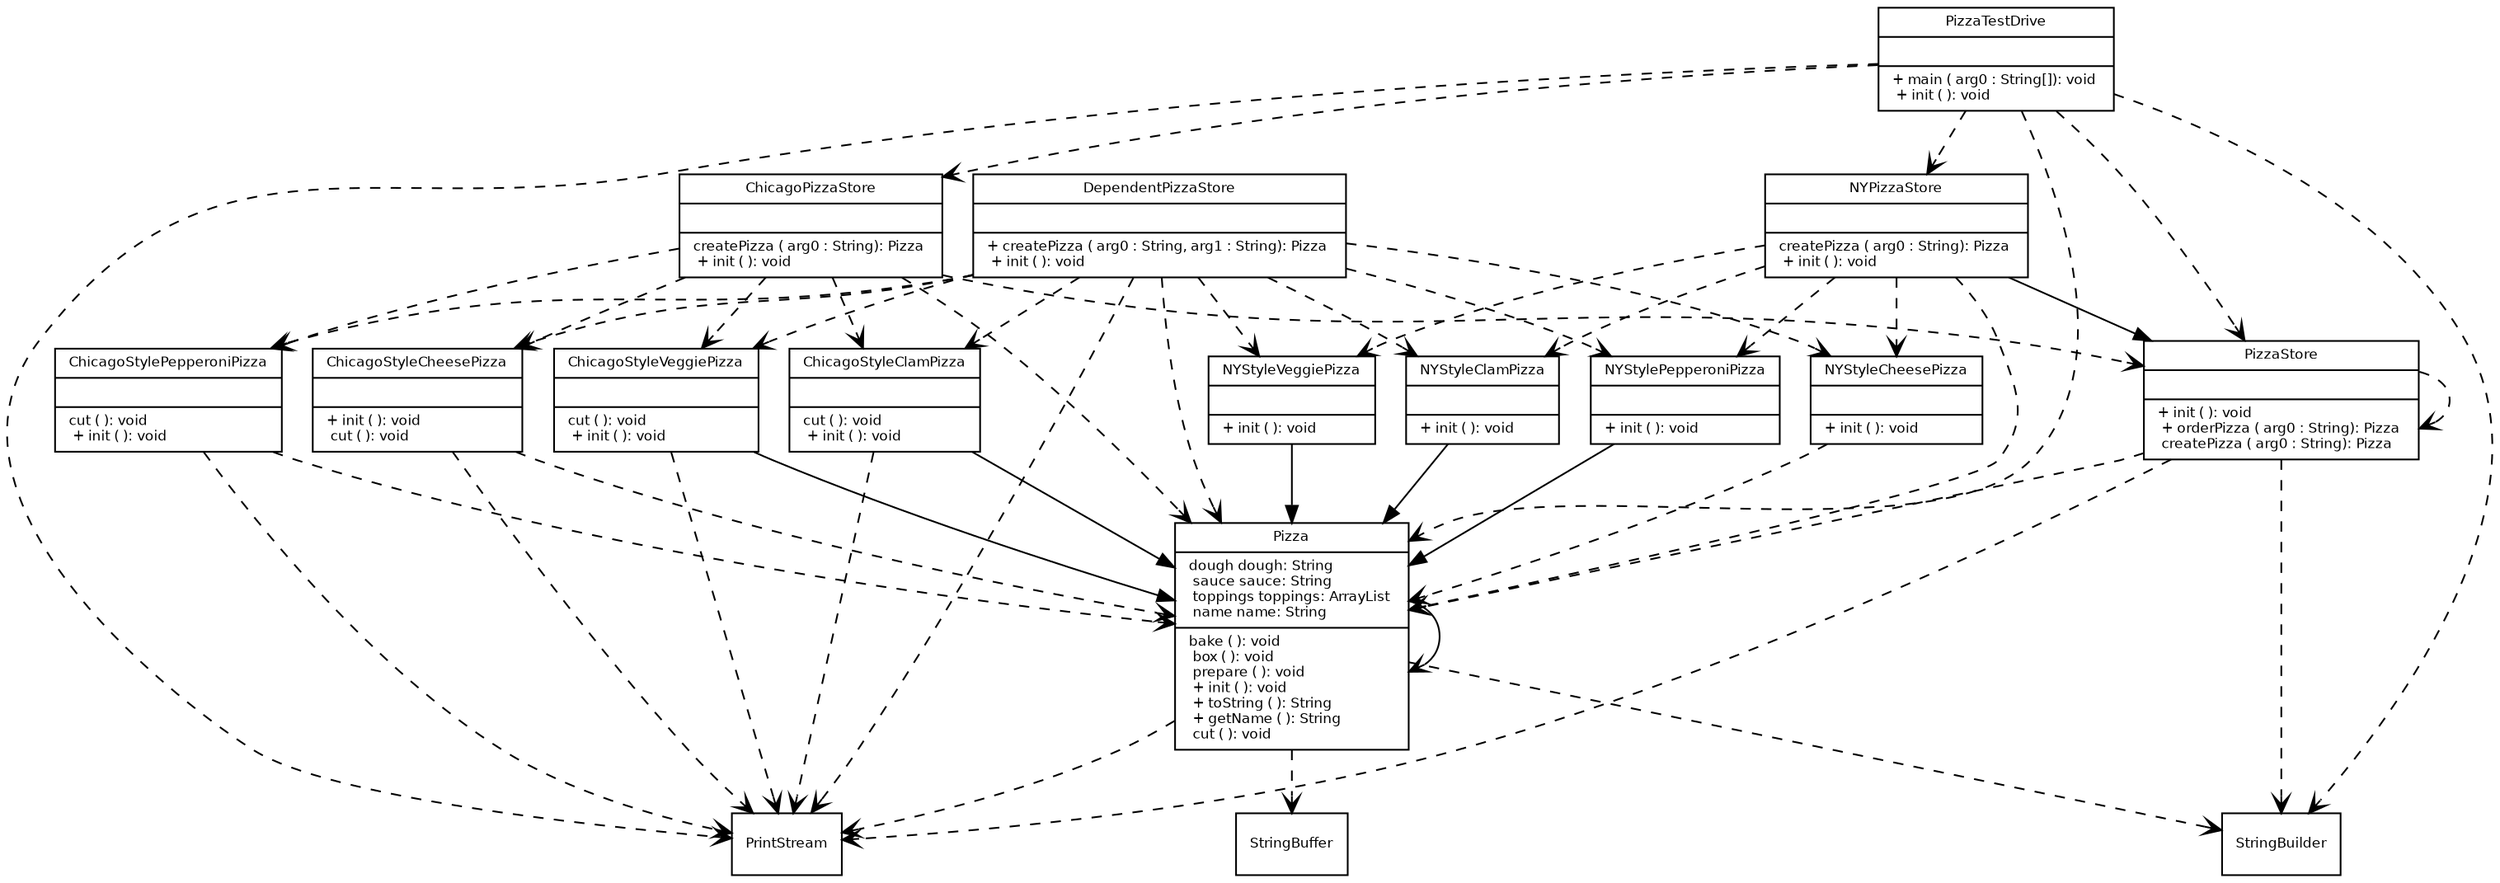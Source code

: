strict digraph G {
    fontname = "Bitstream Vera Sans"
    fontsize = 8

    node [
    fontname = "Bitstream Vera Sans"
    fontsize = 8
    shape = "record"
    ]

    edge [
    fontname = "Bitstream Vera Sans"
    fontsize = 8
    ]
ChicagoPizzaStore [ 
 label = " { ChicagoPizzaStore|| createPizza ( arg0 : String): Pizza \l + init ( ): void \l  
 } " 
 ]
 edge [ 
  style="dashed", arrowhead= "vee" 
 ] 
ChicagoPizzaStore -> Pizza 

 edge [ 
  style="dashed", arrowhead= "vee" 
 ] 

 edge [ 
  style="dashed", arrowhead= "vee" 
 ] 
ChicagoPizzaStore -> ChicagoStyleCheesePizza 

 edge [ 
  style="dashed", arrowhead= "vee" 
 ] 

 edge [ 
  style="dashed", arrowhead= "vee" 
 ] 
ChicagoPizzaStore -> ChicagoStyleVeggiePizza 

 edge [ 
  style="dashed", arrowhead= "vee" 
 ] 

 edge [ 
  style="dashed", arrowhead= "vee" 
 ] 
ChicagoPizzaStore -> ChicagoStyleClamPizza 

 edge [ 
  style="dashed", arrowhead= "vee" 
 ] 

 edge [ 
  style="dashed", arrowhead= "vee" 
 ] 
ChicagoPizzaStore -> ChicagoStylePepperoniPizza 

 edge [ 
  style="dashed", arrowhead= "vee" 
 ] 

 edge [ 
  style="dashed", arrowhead= "vee" 
 ] 
ChicagoPizzaStore -> PizzaStore 

 edge [ 
  style="solid", arrowhead = "normal" 
 ] 
 ChicagoPizzaStore -> PizzaStore 
ChicagoStyleCheesePizza [ 
 label = " { ChicagoStyleCheesePizza||+ init ( ): void \l  cut ( ): void \l  
 } " 
 ]
 edge [ 
  style="dashed", arrowhead= "vee" 
 ] 

 edge [ 
  style="dashed", arrowhead= "vee" 
 ] 
ChicagoStyleCheesePizza -> Pizza 

 edge [ 
  style="dashed", arrowhead= "vee" 
 ] 

 edge [ 
  style="solid", arrowhead = "normal" 
 ] 
 ChicagoStyleCheesePizza -> Pizza 

 edge [ 
  style="dashed", arrowhead= "vee" 
 ] 

 edge [ 
  style="dashed", arrowhead= "vee" 
 ] 
ChicagoStyleCheesePizza -> PrintStream 
ChicagoStyleClamPizza [ 
 label = " { ChicagoStyleClamPizza|| cut ( ): void \l + init ( ): void \l  
 } " 
 ]
 edge [ 
  style="dashed", arrowhead= "vee" 
 ] 

 edge [ 
  style="dashed", arrowhead= "vee" 
 ] 
ChicagoStyleClamPizza -> PrintStream 

 edge [ 
  style="solid", arrowhead = "normal" 
 ] 
 ChicagoStyleClamPizza -> Pizza 

 edge [ 
  style="dashed", arrowhead= "vee" 
 ] 

 edge [ 
  style="dashed", arrowhead= "vee" 
 ] 
ChicagoStyleClamPizza -> Pizza 

 edge [ 
  style="dashed", arrowhead= "vee" 
 ] 

 edge [ 
  style="dashed", arrowhead= "vee" 
 ] 
ChicagoStylePepperoniPizza [ 
 label = " { ChicagoStylePepperoniPizza|| cut ( ): void \l + init ( ): void \l  
 } " 
 ]
 edge [ 
  style="dashed", arrowhead= "vee" 
 ] 

 edge [ 
  style="dashed", arrowhead= "vee" 
 ] 
ChicagoStylePepperoniPizza -> PrintStream 

 edge [ 
  style="dashed", arrowhead= "vee" 
 ] 

 edge [ 
  style="dashed", arrowhead= "vee" 
 ] 
ChicagoStylePepperoniPizza -> Pizza 

 edge [ 
  style="dashed", arrowhead= "vee" 
 ] 

 edge [ 
  style="dashed", arrowhead= "vee" 
 ] 

 edge [ 
  style="dashed", arrowhead= "vee" 
 ] 

 edge [ 
  style="dashed", arrowhead= "vee" 
 ] 

 edge [ 
  style="dashed", arrowhead= "vee" 
 ] 

 edge [ 
  style="solid", arrowhead = "normal" 
 ] 
 ChicagoStylePepperoniPizza -> Pizza 
ChicagoStyleVeggiePizza [ 
 label = " { ChicagoStyleVeggiePizza|| cut ( ): void \l + init ( ): void \l  
 } " 
 ]
 edge [ 
  style="solid", arrowhead = "normal" 
 ] 
 ChicagoStyleVeggiePizza -> Pizza 

 edge [ 
  style="dashed", arrowhead= "vee" 
 ] 

 edge [ 
  style="dashed", arrowhead= "vee" 
 ] 
ChicagoStyleVeggiePizza -> PrintStream 

 edge [ 
  style="dashed", arrowhead= "vee" 
 ] 

 edge [ 
  style="dashed", arrowhead= "vee" 
 ] 
ChicagoStyleVeggiePizza -> Pizza 

 edge [ 
  style="dashed", arrowhead= "vee" 
 ] 

 edge [ 
  style="dashed", arrowhead= "vee" 
 ] 

 edge [ 
  style="dashed", arrowhead= "vee" 
 ] 

 edge [ 
  style="dashed", arrowhead= "vee" 
 ] 
DependentPizzaStore [ 
 label = " { DependentPizzaStore||+ createPizza ( arg0 : String, arg1 : String): Pizza \l + init ( ): void \l  
 } " 
 ]
 edge [ 
  style="dashed", arrowhead= "vee" 
 ] 
DependentPizzaStore -> Pizza 

 edge [ 
  style="dashed", arrowhead= "vee" 
 ] 

 edge [ 
  style="dashed", arrowhead= "vee" 
 ] 

 edge [ 
  style="dashed", arrowhead= "vee" 
 ] 
DependentPizzaStore -> NYStyleCheesePizza 

 edge [ 
  style="dashed", arrowhead= "vee" 
 ] 

 edge [ 
  style="dashed", arrowhead= "vee" 
 ] 
DependentPizzaStore -> NYStyleVeggiePizza 

 edge [ 
  style="dashed", arrowhead= "vee" 
 ] 

 edge [ 
  style="dashed", arrowhead= "vee" 
 ] 
DependentPizzaStore -> NYStyleClamPizza 

 edge [ 
  style="dashed", arrowhead= "vee" 
 ] 

 edge [ 
  style="dashed", arrowhead= "vee" 
 ] 
DependentPizzaStore -> NYStylePepperoniPizza 

 edge [ 
  style="dashed", arrowhead= "vee" 
 ] 

 edge [ 
  style="dashed", arrowhead= "vee" 
 ] 

 edge [ 
  style="dashed", arrowhead= "vee" 
 ] 
DependentPizzaStore -> ChicagoStyleCheesePizza 

 edge [ 
  style="dashed", arrowhead= "vee" 
 ] 

 edge [ 
  style="dashed", arrowhead= "vee" 
 ] 
DependentPizzaStore -> ChicagoStyleVeggiePizza 

 edge [ 
  style="dashed", arrowhead= "vee" 
 ] 

 edge [ 
  style="dashed", arrowhead= "vee" 
 ] 
DependentPizzaStore -> ChicagoStyleClamPizza 

 edge [ 
  style="dashed", arrowhead= "vee" 
 ] 

 edge [ 
  style="dashed", arrowhead= "vee" 
 ] 
DependentPizzaStore -> ChicagoStylePepperoniPizza 

 edge [ 
  style="dashed", arrowhead= "vee" 
 ] 
DependentPizzaStore -> PrintStream 

 edge [ 
  style="dashed", arrowhead= "vee" 
 ] 
DependentPizzaStore -> Pizza 

 edge [ 
  style="dashed", arrowhead= "vee" 
 ] 
DependentPizzaStore -> Pizza 

 edge [ 
  style="dashed", arrowhead= "vee" 
 ] 
DependentPizzaStore -> Pizza 

 edge [ 
  style="dashed", arrowhead= "vee" 
 ] 
DependentPizzaStore -> Pizza 

 edge [ 
  style="dashed", arrowhead= "vee" 
 ] 

 edge [ 
  style="dashed", arrowhead= "vee" 
 ] 
NYPizzaStore [ 
 label = " { NYPizzaStore|| createPizza ( arg0 : String): Pizza \l + init ( ): void \l  
 } " 
 ]
 edge [ 
  style="solid", arrowhead = "normal" 
 ] 
 NYPizzaStore -> PizzaStore 

 edge [ 
  style="dashed", arrowhead= "vee" 
 ] 
NYPizzaStore -> Pizza 

 edge [ 
  style="dashed", arrowhead= "vee" 
 ] 

 edge [ 
  style="dashed", arrowhead= "vee" 
 ] 
NYPizzaStore -> NYStyleCheesePizza 

 edge [ 
  style="dashed", arrowhead= "vee" 
 ] 

 edge [ 
  style="dashed", arrowhead= "vee" 
 ] 
NYPizzaStore -> NYStyleVeggiePizza 

 edge [ 
  style="dashed", arrowhead= "vee" 
 ] 

 edge [ 
  style="dashed", arrowhead= "vee" 
 ] 
NYPizzaStore -> NYStyleClamPizza 

 edge [ 
  style="dashed", arrowhead= "vee" 
 ] 

 edge [ 
  style="dashed", arrowhead= "vee" 
 ] 
NYPizzaStore -> NYStylePepperoniPizza 

 edge [ 
  style="dashed", arrowhead= "vee" 
 ] 

 edge [ 
  style="dashed", arrowhead= "vee" 
 ] 
NYPizzaStore -> PizzaStore 
NYStyleCheesePizza [ 
 label = " { NYStyleCheesePizza||+ init ( ): void \l  
 } " 
 ]
 edge [ 
  style="dashed", arrowhead= "vee" 
 ] 

 edge [ 
  style="dashed", arrowhead= "vee" 
 ] 
NYStyleCheesePizza -> Pizza 

 edge [ 
  style="dashed", arrowhead= "vee" 
 ] 

 edge [ 
  style="solid", arrowhead = "normal" 
 ] 
 NYStyleCheesePizza -> Pizza 
NYStyleClamPizza [ 
 label = " { NYStyleClamPizza||+ init ( ): void \l  
 } " 
 ]
 edge [ 
  style="solid", arrowhead = "normal" 
 ] 
 NYStyleClamPizza -> Pizza 

 edge [ 
  style="dashed", arrowhead= "vee" 
 ] 

 edge [ 
  style="dashed", arrowhead= "vee" 
 ] 
NYStyleClamPizza -> Pizza 

 edge [ 
  style="dashed", arrowhead= "vee" 
 ] 

 edge [ 
  style="dashed", arrowhead= "vee" 
 ] 
NYStylePepperoniPizza [ 
 label = " { NYStylePepperoniPizza||+ init ( ): void \l  
 } " 
 ]
 edge [ 
  style="solid", arrowhead = "normal" 
 ] 
 NYStylePepperoniPizza -> Pizza 

 edge [ 
  style="dashed", arrowhead= "vee" 
 ] 

 edge [ 
  style="dashed", arrowhead= "vee" 
 ] 
NYStylePepperoniPizza -> Pizza 

 edge [ 
  style="dashed", arrowhead= "vee" 
 ] 

 edge [ 
  style="dashed", arrowhead= "vee" 
 ] 

 edge [ 
  style="dashed", arrowhead= "vee" 
 ] 

 edge [ 
  style="dashed", arrowhead= "vee" 
 ] 

 edge [ 
  style="dashed", arrowhead= "vee" 
 ] 

 edge [ 
  style="dashed", arrowhead= "vee" 
 ] 
NYStyleVeggiePizza [ 
 label = " { NYStyleVeggiePizza||+ init ( ): void \l  
 } " 
 ]
 edge [ 
  style="solid", arrowhead = "normal" 
 ] 
 NYStyleVeggiePizza -> Pizza 

 edge [ 
  style="dashed", arrowhead= "vee" 
 ] 

 edge [ 
  style="dashed", arrowhead= "vee" 
 ] 
NYStyleVeggiePizza -> Pizza 

 edge [ 
  style="dashed", arrowhead= "vee" 
 ] 

 edge [ 
  style="dashed", arrowhead= "vee" 
 ] 

 edge [ 
  style="dashed", arrowhead= "vee" 
 ] 

 edge [ 
  style="dashed", arrowhead= "vee" 
 ] 

 edge [ 
  style="dashed", arrowhead= "vee" 
 ] 
Pizza [ 
 label = " { Pizza|dough dough: String \l sauce sauce: String \l toppings toppings: ArrayList \l name name: String \l | bake ( ): void \l  box ( ): void \l  prepare ( ): void \l + init ( ): void \l + toString ( ): String \l + getName ( ): String \l  cut ( ): void \l  
 } " 
 ]
 edge [ 
  style="solid", arrowhead= "vee" 
 ] 
Pizza -> Pizza 

 edge [ 
  style="dashed", arrowhead= "vee" 
 ] 

 edge [ 
  style="dashed", arrowhead= "vee" 
 ] 
Pizza -> PrintStream 

 edge [ 
  style="solid", arrowhead= "vee" 
 ] 
Pizza -> Pizza 

 edge [ 
  style="dashed", arrowhead= "vee" 
 ] 

 edge [ 
  style="dashed", arrowhead= "vee" 
 ] 
Pizza -> PrintStream 

 edge [ 
  style="solid", arrowhead= "vee" 
 ] 
Pizza -> Pizza 

 edge [ 
  style="dashed", arrowhead= "vee" 
 ] 

 edge [ 
  style="dashed", arrowhead= "vee" 
 ] 
Pizza -> StringBuilder 

 edge [ 
  style="dashed", arrowhead= "vee" 
 ] 
Pizza -> StringBuilder 

 edge [ 
  style="dashed", arrowhead= "vee" 
 ] 
Pizza -> StringBuilder 

 edge [ 
  style="dashed", arrowhead= "vee" 
 ] 
Pizza -> StringBuilder 

 edge [ 
  style="dashed", arrowhead= "vee" 
 ] 
Pizza -> PrintStream 

 edge [ 
  style="dashed", arrowhead= "vee" 
 ] 
Pizza -> PrintStream 

 edge [ 
  style="dashed", arrowhead= "vee" 
 ] 
Pizza -> PrintStream 

 edge [ 
  style="dashed", arrowhead= "vee" 
 ] 
Pizza -> PrintStream 

 edge [ 
  style="dashed", arrowhead= "vee" 
 ] 

 edge [ 
  style="dashed", arrowhead= "vee" 
 ] 
Pizza -> StringBuilder 

 edge [ 
  style="dashed", arrowhead= "vee" 
 ] 
Pizza -> StringBuilder 

 edge [ 
  style="dashed", arrowhead= "vee" 
 ] 

 edge [ 
  style="dashed", arrowhead= "vee" 
 ] 
Pizza -> StringBuilder 

 edge [ 
  style="dashed", arrowhead= "vee" 
 ] 
Pizza -> StringBuilder 

 edge [ 
  style="dashed", arrowhead= "vee" 
 ] 
Pizza -> PrintStream 

 edge [ 
  style="solid", arrowhead= "vee" 
 ] 
Pizza -> Pizza 

 edge [ 
  style="dashed", arrowhead= "vee" 
 ] 

 edge [ 
  style="dashed", arrowhead= "vee" 
 ] 

 edge [ 
  style="dashed", arrowhead= "vee" 
 ] 

 edge [ 
  style="dashed", arrowhead= "vee" 
 ] 

 edge [ 
  style="dashed", arrowhead= "vee" 
 ] 
Pizza -> StringBuffer 

 edge [ 
  style="dashed", arrowhead= "vee" 
 ] 
Pizza -> StringBuilder 

 edge [ 
  style="dashed", arrowhead= "vee" 
 ] 
Pizza -> StringBuilder 

 edge [ 
  style="dashed", arrowhead= "vee" 
 ] 
Pizza -> StringBuilder 

 edge [ 
  style="dashed", arrowhead= "vee" 
 ] 
Pizza -> StringBuilder 

 edge [ 
  style="dashed", arrowhead= "vee" 
 ] 
Pizza -> StringBuilder 

 edge [ 
  style="dashed", arrowhead= "vee" 
 ] 
Pizza -> StringBuffer 

 edge [ 
  style="dashed", arrowhead= "vee" 
 ] 
Pizza -> StringBuilder 

 edge [ 
  style="dashed", arrowhead= "vee" 
 ] 
Pizza -> StringBuilder 

 edge [ 
  style="dashed", arrowhead= "vee" 
 ] 
Pizza -> StringBuilder 

 edge [ 
  style="dashed", arrowhead= "vee" 
 ] 
Pizza -> StringBuilder 

 edge [ 
  style="dashed", arrowhead= "vee" 
 ] 
Pizza -> StringBuffer 

 edge [ 
  style="dashed", arrowhead= "vee" 
 ] 
Pizza -> StringBuilder 

 edge [ 
  style="dashed", arrowhead= "vee" 
 ] 
Pizza -> StringBuilder 

 edge [ 
  style="dashed", arrowhead= "vee" 
 ] 
Pizza -> StringBuilder 

 edge [ 
  style="dashed", arrowhead= "vee" 
 ] 
Pizza -> StringBuilder 

 edge [ 
  style="dashed", arrowhead= "vee" 
 ] 
Pizza -> StringBuffer 

 edge [ 
  style="dashed", arrowhead= "vee" 
 ] 

 edge [ 
  style="dashed", arrowhead= "vee" 
 ] 
Pizza -> StringBuilder 

 edge [ 
  style="dashed", arrowhead= "vee" 
 ] 

 edge [ 
  style="dashed", arrowhead= "vee" 
 ] 
Pizza -> StringBuilder 

 edge [ 
  style="dashed", arrowhead= "vee" 
 ] 
Pizza -> StringBuilder 

 edge [ 
  style="dashed", arrowhead= "vee" 
 ] 
Pizza -> StringBuilder 

 edge [ 
  style="dashed", arrowhead= "vee" 
 ] 
Pizza -> StringBuffer 

 edge [ 
  style="dashed", arrowhead= "vee" 
 ] 
Pizza -> StringBuffer 

 edge [ 
  style="dashed", arrowhead= "vee" 
 ] 

 edge [ 
  style="dashed", arrowhead= "vee" 
 ] 

 edge [ 
  style="dashed", arrowhead= "vee" 
 ] 
Pizza -> PrintStream 
PizzaStore [ 
 label = " { PizzaStore||+ init ( ): void \l + orderPizza ( arg0 : String): Pizza \l  createPizza ( arg0 : String): Pizza \l  
 } " 
 ]
 edge [ 
  style="dashed", arrowhead= "vee" 
 ] 

 edge [ 
  style="dashed", arrowhead= "vee" 
 ] 

 edge [ 
  style="dashed", arrowhead= "vee" 
 ] 
PizzaStore -> Pizza 

 edge [ 
  style="dashed", arrowhead= "vee" 
 ] 
PizzaStore -> PizzaStore 

 edge [ 
  style="dashed", arrowhead= "vee" 
 ] 
PizzaStore -> StringBuilder 

 edge [ 
  style="dashed", arrowhead= "vee" 
 ] 
PizzaStore -> StringBuilder 

 edge [ 
  style="dashed", arrowhead= "vee" 
 ] 
PizzaStore -> Pizza 

 edge [ 
  style="dashed", arrowhead= "vee" 
 ] 
PizzaStore -> StringBuilder 

 edge [ 
  style="dashed", arrowhead= "vee" 
 ] 
PizzaStore -> StringBuilder 

 edge [ 
  style="dashed", arrowhead= "vee" 
 ] 
PizzaStore -> StringBuilder 

 edge [ 
  style="dashed", arrowhead= "vee" 
 ] 
PizzaStore -> PrintStream 

 edge [ 
  style="dashed", arrowhead= "vee" 
 ] 
PizzaStore -> Pizza 

 edge [ 
  style="dashed", arrowhead= "vee" 
 ] 
PizzaStore -> Pizza 

 edge [ 
  style="dashed", arrowhead= "vee" 
 ] 
PizzaStore -> Pizza 

 edge [ 
  style="dashed", arrowhead= "vee" 
 ] 
PizzaStore -> Pizza 

 edge [ 
  style="dashed", arrowhead= "vee" 
 ] 
PizzaStore -> Pizza 
PizzaTestDrive [ 
 label = " { PizzaTestDrive||+ main ( arg0 : String[]): void \l + init ( ): void \l  
 } " 
 ]
 edge [ 
  style="dashed", arrowhead= "vee" 
 ] 

 edge [ 
  style="dashed", arrowhead= "vee" 
 ] 
PizzaTestDrive -> NYPizzaStore 

 edge [ 
  style="dashed", arrowhead= "vee" 
 ] 
PizzaTestDrive -> ChicagoPizzaStore 

 edge [ 
  style="dashed", arrowhead= "vee" 
 ] 
PizzaTestDrive -> PizzaStore 

 edge [ 
  style="dashed", arrowhead= "vee" 
 ] 
PizzaTestDrive -> StringBuilder 

 edge [ 
  style="dashed", arrowhead= "vee" 
 ] 
PizzaTestDrive -> StringBuilder 

 edge [ 
  style="dashed", arrowhead= "vee" 
 ] 
PizzaTestDrive -> Pizza 

 edge [ 
  style="dashed", arrowhead= "vee" 
 ] 
PizzaTestDrive -> StringBuilder 

 edge [ 
  style="dashed", arrowhead= "vee" 
 ] 
PizzaTestDrive -> StringBuilder 

 edge [ 
  style="dashed", arrowhead= "vee" 
 ] 
PizzaTestDrive -> StringBuilder 

 edge [ 
  style="dashed", arrowhead= "vee" 
 ] 
PizzaTestDrive -> PrintStream 

 edge [ 
  style="dashed", arrowhead= "vee" 
 ] 
PizzaTestDrive -> PizzaStore 

 edge [ 
  style="dashed", arrowhead= "vee" 
 ] 
PizzaTestDrive -> StringBuilder 

 edge [ 
  style="dashed", arrowhead= "vee" 
 ] 
PizzaTestDrive -> StringBuilder 

 edge [ 
  style="dashed", arrowhead= "vee" 
 ] 
PizzaTestDrive -> Pizza 

 edge [ 
  style="dashed", arrowhead= "vee" 
 ] 
PizzaTestDrive -> StringBuilder 

 edge [ 
  style="dashed", arrowhead= "vee" 
 ] 
PizzaTestDrive -> StringBuilder 

 edge [ 
  style="dashed", arrowhead= "vee" 
 ] 
PizzaTestDrive -> StringBuilder 

 edge [ 
  style="dashed", arrowhead= "vee" 
 ] 
PizzaTestDrive -> PrintStream 

 edge [ 
  style="dashed", arrowhead= "vee" 
 ] 
PizzaTestDrive -> PizzaStore 

 edge [ 
  style="dashed", arrowhead= "vee" 
 ] 
PizzaTestDrive -> StringBuilder 

 edge [ 
  style="dashed", arrowhead= "vee" 
 ] 
PizzaTestDrive -> StringBuilder 

 edge [ 
  style="dashed", arrowhead= "vee" 
 ] 
PizzaTestDrive -> Pizza 

 edge [ 
  style="dashed", arrowhead= "vee" 
 ] 
PizzaTestDrive -> StringBuilder 

 edge [ 
  style="dashed", arrowhead= "vee" 
 ] 
PizzaTestDrive -> StringBuilder 

 edge [ 
  style="dashed", arrowhead= "vee" 
 ] 
PizzaTestDrive -> StringBuilder 

 edge [ 
  style="dashed", arrowhead= "vee" 
 ] 
PizzaTestDrive -> PrintStream 

 edge [ 
  style="dashed", arrowhead= "vee" 
 ] 
PizzaTestDrive -> PizzaStore 

 edge [ 
  style="dashed", arrowhead= "vee" 
 ] 
PizzaTestDrive -> StringBuilder 

 edge [ 
  style="dashed", arrowhead= "vee" 
 ] 
PizzaTestDrive -> StringBuilder 

 edge [ 
  style="dashed", arrowhead= "vee" 
 ] 
PizzaTestDrive -> Pizza 

 edge [ 
  style="dashed", arrowhead= "vee" 
 ] 
PizzaTestDrive -> StringBuilder 

 edge [ 
  style="dashed", arrowhead= "vee" 
 ] 
PizzaTestDrive -> StringBuilder 

 edge [ 
  style="dashed", arrowhead= "vee" 
 ] 
PizzaTestDrive -> StringBuilder 

 edge [ 
  style="dashed", arrowhead= "vee" 
 ] 
PizzaTestDrive -> PrintStream 

 edge [ 
  style="dashed", arrowhead= "vee" 
 ] 
PizzaTestDrive -> PizzaStore 

 edge [ 
  style="dashed", arrowhead= "vee" 
 ] 
PizzaTestDrive -> StringBuilder 

 edge [ 
  style="dashed", arrowhead= "vee" 
 ] 
PizzaTestDrive -> StringBuilder 

 edge [ 
  style="dashed", arrowhead= "vee" 
 ] 
PizzaTestDrive -> Pizza 

 edge [ 
  style="dashed", arrowhead= "vee" 
 ] 
PizzaTestDrive -> StringBuilder 

 edge [ 
  style="dashed", arrowhead= "vee" 
 ] 
PizzaTestDrive -> StringBuilder 

 edge [ 
  style="dashed", arrowhead= "vee" 
 ] 
PizzaTestDrive -> StringBuilder 

 edge [ 
  style="dashed", arrowhead= "vee" 
 ] 
PizzaTestDrive -> PrintStream 

 edge [ 
  style="dashed", arrowhead= "vee" 
 ] 
PizzaTestDrive -> PizzaStore 

 edge [ 
  style="dashed", arrowhead= "vee" 
 ] 
PizzaTestDrive -> StringBuilder 

 edge [ 
  style="dashed", arrowhead= "vee" 
 ] 
PizzaTestDrive -> StringBuilder 

 edge [ 
  style="dashed", arrowhead= "vee" 
 ] 
PizzaTestDrive -> Pizza 

 edge [ 
  style="dashed", arrowhead= "vee" 
 ] 
PizzaTestDrive -> StringBuilder 

 edge [ 
  style="dashed", arrowhead= "vee" 
 ] 
PizzaTestDrive -> StringBuilder 

 edge [ 
  style="dashed", arrowhead= "vee" 
 ] 
PizzaTestDrive -> StringBuilder 

 edge [ 
  style="dashed", arrowhead= "vee" 
 ] 
PizzaTestDrive -> PrintStream 

 edge [ 
  style="dashed", arrowhead= "vee" 
 ] 
PizzaTestDrive -> PizzaStore 

 edge [ 
  style="dashed", arrowhead= "vee" 
 ] 
PizzaTestDrive -> StringBuilder 

 edge [ 
  style="dashed", arrowhead= "vee" 
 ] 
PizzaTestDrive -> StringBuilder 

 edge [ 
  style="dashed", arrowhead= "vee" 
 ] 
PizzaTestDrive -> Pizza 

 edge [ 
  style="dashed", arrowhead= "vee" 
 ] 
PizzaTestDrive -> StringBuilder 

 edge [ 
  style="dashed", arrowhead= "vee" 
 ] 
PizzaTestDrive -> StringBuilder 

 edge [ 
  style="dashed", arrowhead= "vee" 
 ] 
PizzaTestDrive -> StringBuilder 

 edge [ 
  style="dashed", arrowhead= "vee" 
 ] 
PizzaTestDrive -> PrintStream 

 edge [ 
  style="dashed", arrowhead= "vee" 
 ] 
PizzaTestDrive -> PizzaStore 

 edge [ 
  style="dashed", arrowhead= "vee" 
 ] 
PizzaTestDrive -> StringBuilder 

 edge [ 
  style="dashed", arrowhead= "vee" 
 ] 
PizzaTestDrive -> StringBuilder 

 edge [ 
  style="dashed", arrowhead= "vee" 
 ] 
PizzaTestDrive -> Pizza 

 edge [ 
  style="dashed", arrowhead= "vee" 
 ] 
PizzaTestDrive -> StringBuilder 

 edge [ 
  style="dashed", arrowhead= "vee" 
 ] 
PizzaTestDrive -> StringBuilder 

 edge [ 
  style="dashed", arrowhead= "vee" 
 ] 
PizzaTestDrive -> StringBuilder 

 edge [ 
  style="dashed", arrowhead= "vee" 
 ] 
PizzaTestDrive -> PrintStream 

 edge [ 
  style="dashed", arrowhead= "vee" 
 ] 

 edge [ 
  style="dashed", arrowhead= "vee" 
 ] 
}